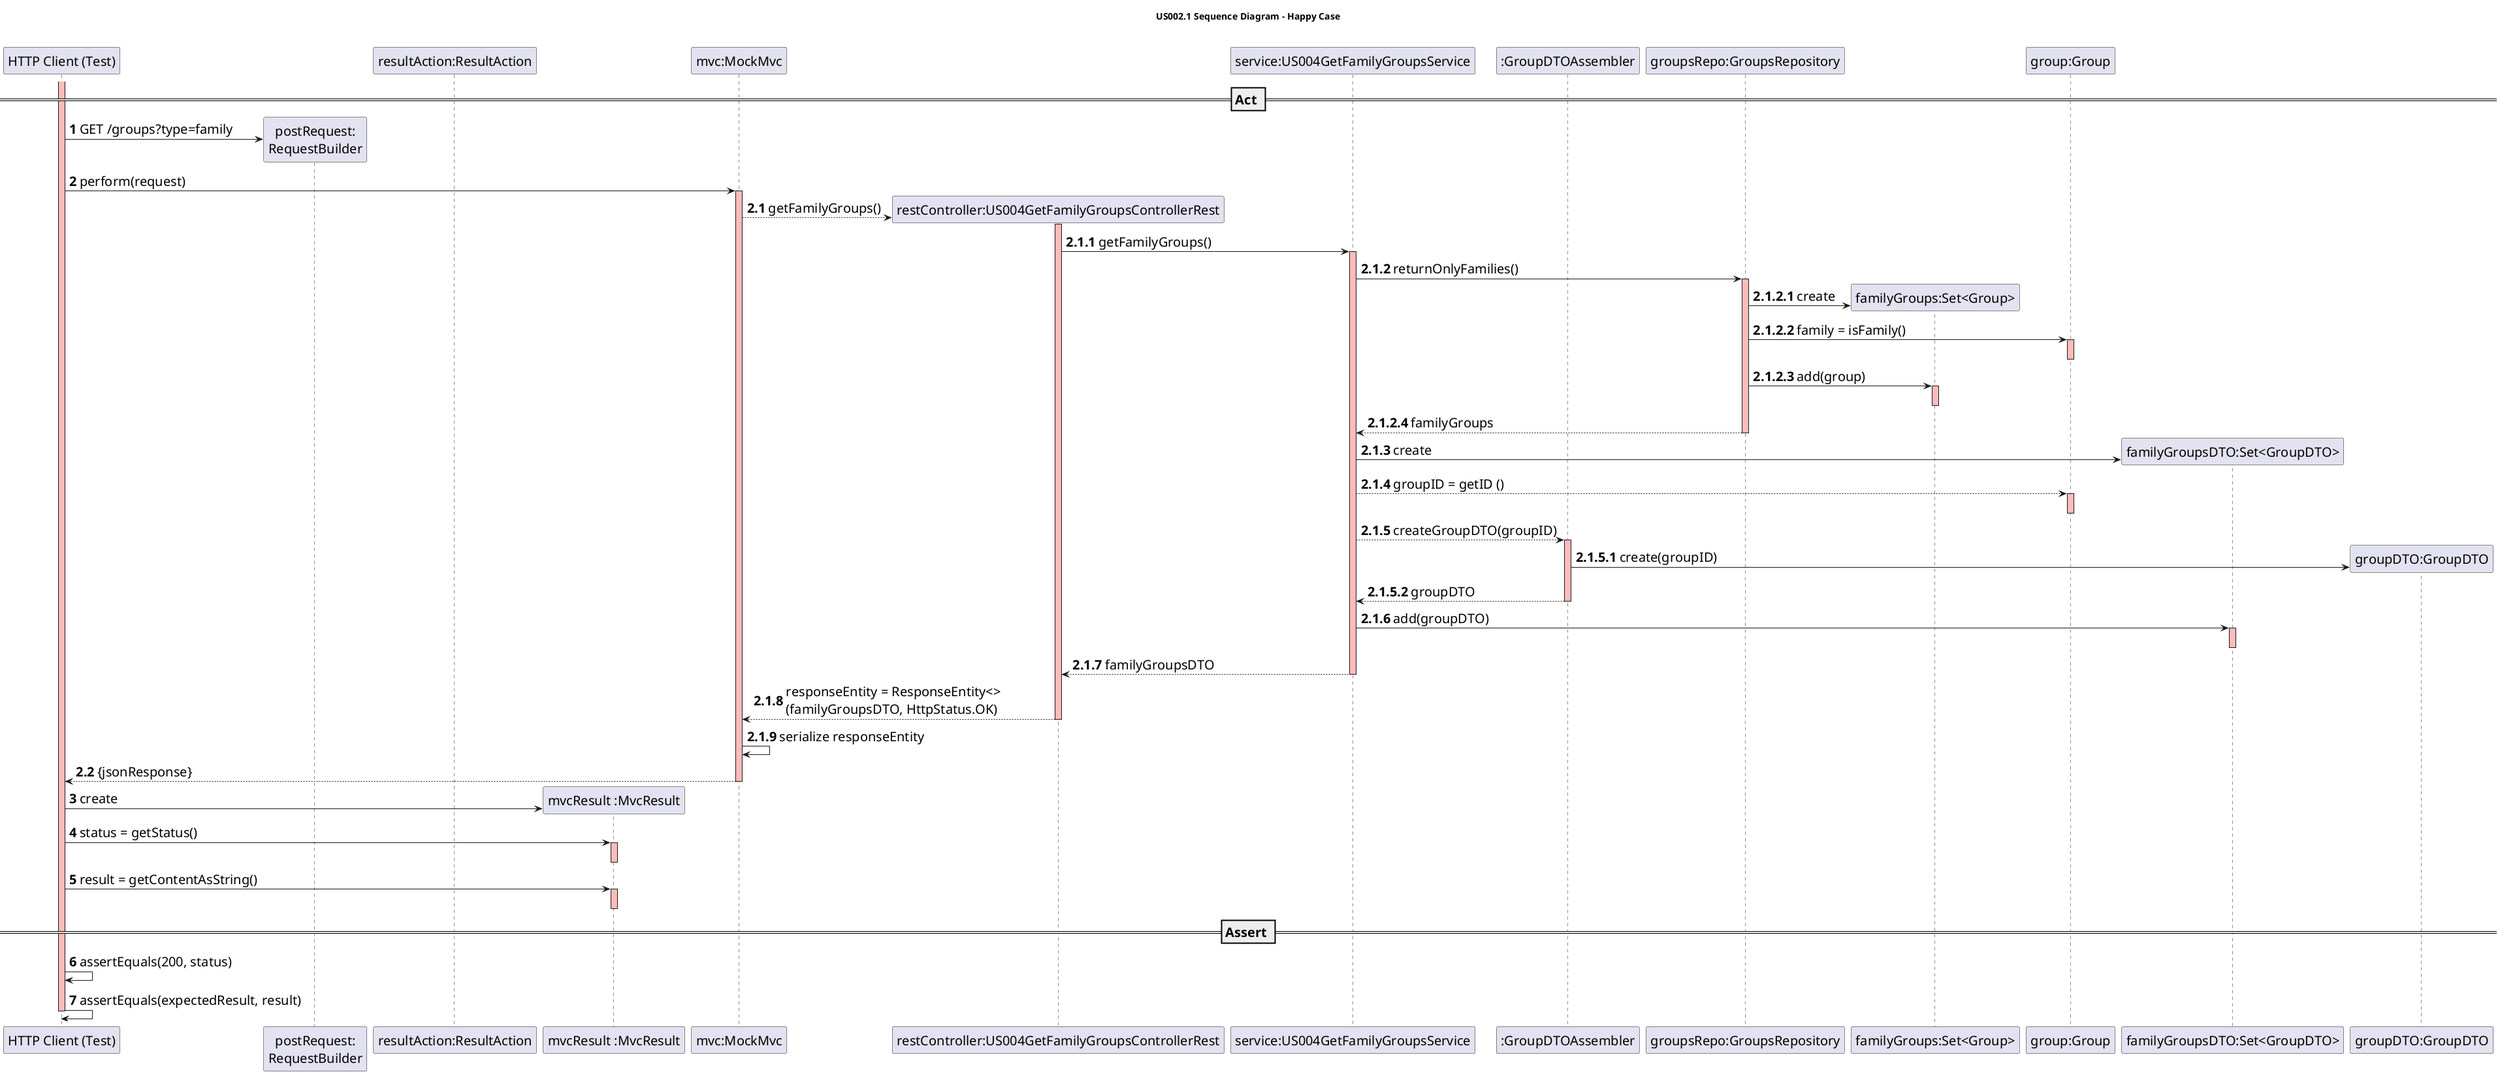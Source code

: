 @startuml

skinparam DefaultFontSize 20

title US002.1 Sequence Diagram - Happy Case

participant "HTTP Client (Test)"
participant "postRequest:\nRequestBuilder"
participant "resultAction:ResultAction"
participant "mvcResult :MvcResult"
participant "mvc:MockMvc"
participant "restController:US004GetFamilyGroupsControllerRest"
participant "service:US004GetFamilyGroupsService"
participant ":GroupDTOAssembler"
participant "groupsRepo:GroupsRepository"

autonumber
activate "HTTP Client (Test)" #FFBBBB

== Act ==

create "postRequest:\nRequestBuilder"
"HTTP Client (Test)" -> "postRequest:\nRequestBuilder" : GET /groups?type=family

"HTTP Client (Test)" -> "mvc:MockMvc" : perform(request)
activate "mvc:MockMvc"  #FFBBBB

autonumber 2.1
create "restController:US004GetFamilyGroupsControllerRest"
"mvc:MockMvc"-->"restController:US004GetFamilyGroupsControllerRest" : getFamilyGroups()
activate "restController:US004GetFamilyGroupsControllerRest" #FFBBBB

autonumber 2.1.1
"restController:US004GetFamilyGroupsControllerRest" -> "service:US004GetFamilyGroupsService": getFamilyGroups()
activate "service:US004GetFamilyGroupsService" #FFBBBB

"service:US004GetFamilyGroupsService" -> "groupsRepo:GroupsRepository" : returnOnlyFamilies()
activate "groupsRepo:GroupsRepository" #FFBBBB

autonumber 2.1.2.1
create "familyGroups:Set<Group>"
"groupsRepo:GroupsRepository" -> "familyGroups:Set<Group>": create

"groupsRepo:GroupsRepository" -> "group:Group" : family = isFamily()
activate "group:Group" #FFBBBB
deactivate "group:Group"

"groupsRepo:GroupsRepository" -> "familyGroups:Set<Group>" : add(group)
activate "familyGroups:Set<Group>" #FFBBBB
deactivate "familyGroups:Set<Group>"

"groupsRepo:GroupsRepository" --> "service:US004GetFamilyGroupsService" : familyGroups
deactivate "groupsRepo:GroupsRepository"

autonumber 2.1.3
create "familyGroupsDTO:Set<GroupDTO>"
"service:US004GetFamilyGroupsService" -> "familyGroupsDTO:Set<GroupDTO>": create

"service:US004GetFamilyGroupsService" --> "group:Group" : groupID = getID ()
activate "group:Group" #FFBBBB
deactivate "group:Group"

"service:US004GetFamilyGroupsService" --> ":GroupDTOAssembler" : createGroupDTO(groupID)
activate ":GroupDTOAssembler" #FFBBBB

autonumber 2.1.5.1
create "groupDTO:GroupDTO"
":GroupDTOAssembler" -> "groupDTO:GroupDTO" : create(groupID)
":GroupDTOAssembler" --> "service:US004GetFamilyGroupsService" : groupDTO
deactivate ":GroupDTOAssembler"

autonumber 2.1.6
"service:US004GetFamilyGroupsService" -> "familyGroupsDTO:Set<GroupDTO>" : add(groupDTO)
activate "familyGroupsDTO:Set<GroupDTO>" #FFBBBB
deactivate "familyGroupsDTO:Set<GroupDTO>"

"service:US004GetFamilyGroupsService" --> "restController:US004GetFamilyGroupsControllerRest": familyGroupsDTO
deactivate "service:US004GetFamilyGroupsService"

"restController:US004GetFamilyGroupsControllerRest" --> "mvc:MockMvc": responseEntity = ResponseEntity<> \n(familyGroupsDTO, HttpStatus.OK)
deactivate "restController:US004GetFamilyGroupsControllerRest"
"mvc:MockMvc" -> "mvc:MockMvc" : serialize responseEntity

autonumber 2.2
"mvc:MockMvc" --> "HTTP Client (Test)" : {jsonResponse}
deactivate "mvc:MockMvc"

autonumber 3
create "mvcResult :MvcResult"
"HTTP Client (Test)" -> "mvcResult :MvcResult" : create
deactivate "resultAction:ResultAction"

"HTTP Client (Test)" -> "mvcResult :MvcResult" : status = getStatus()
activate "mvcResult :MvcResult" #FFBBBB
deactivate "mvcResult :MvcResult"

"HTTP Client (Test)" -> "mvcResult :MvcResult" : result = getContentAsString()
activate "mvcResult :MvcResult" #FFBBBB
deactivate "mvcResult :MvcResult"

== Assert ==
"HTTP Client (Test)" -> "HTTP Client (Test)" : assertEquals(200, status)
"HTTP Client (Test)" -> "HTTP Client (Test)" : assertEquals(expectedResult, result)
deactivate "HTTP Client (Test)"

@enduml

